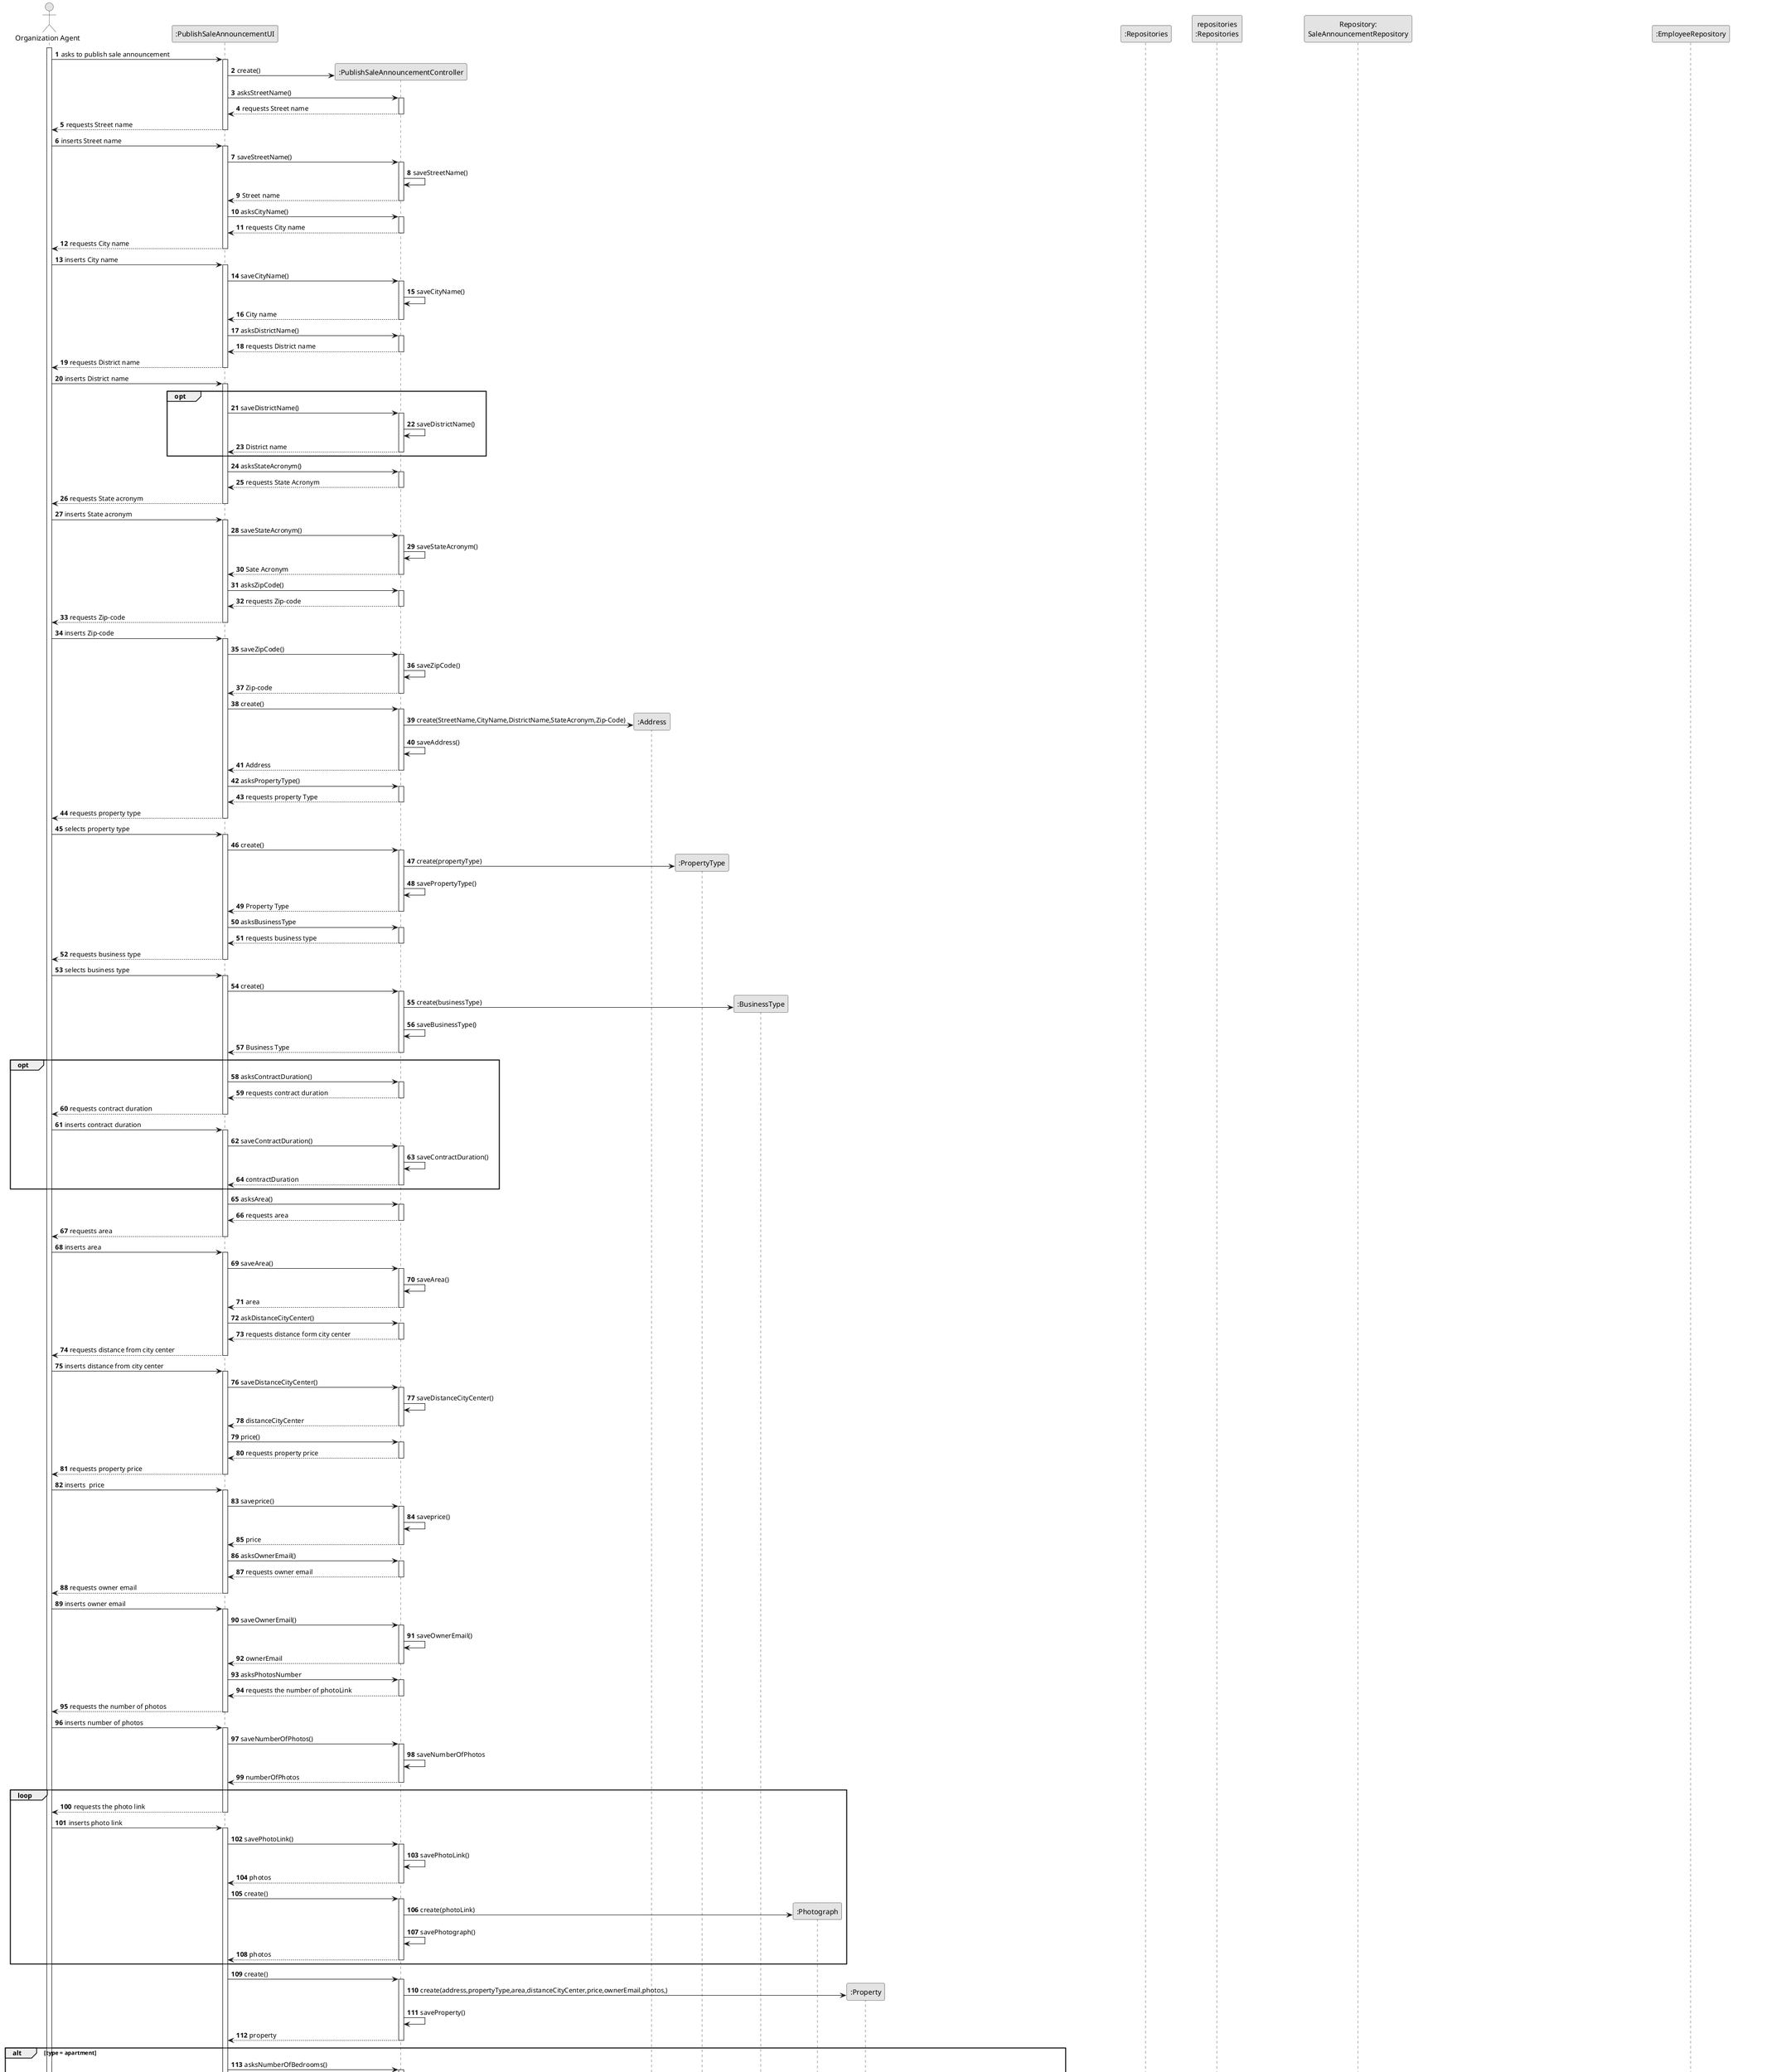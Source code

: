@startuml
skinparam monochrome true
skinparam packageStyle rectangle
skinparam shadowing false

autonumber


actor "Organization Agent" as ADM
participant ":PublishSaleAnnouncementUI" as UI
participant ":PublishSaleAnnouncementController" as CTRL
participant ":Address" as Ad
participant ":PropertyType" as PropType
participant ":BusinessType" as BusType
participant ":Photograph" as Photograph
participant ":Property" as Property
participant ":Dwelling" as Dwelling
participant ":House" as House
participant ":Commission" as Commission
participant ":Repositories" as RepositorySingleton
participant "repositories\n:Repositories" as PLAT
participant "Repository:\nSaleAnnouncementRepository" as SaleRep
participant ":SaleAnnouncement" as Sale
participant ":EmployeeRepository" as EmpRep



activate ADM

        ADM -> UI : asks to publish sale announcement
        activate UI

        UI -> CTRL** : create()

        UI -> CTRL : asksStreetName()
                activate CTRL
                CTRL --> UI: requests Street name
                deactivate


        UI --> ADM : requests Street name
        deactivate UI
        ADM -> UI : inserts Street name
        activate UI




        UI -> CTRL : saveStreetName()
                activate CTRL
                CTRL -> CTRL : saveStreetName()
                CTRL --> UI: Street name
                deactivate

        UI -> CTRL : asksCityName()
                activate CTRL
                CTRL --> UI: requests City name
                deactivate

        UI --> ADM : requests City name
        deactivate UI
        ADM -> UI : inserts City name
        activate UI
        UI -> CTRL : saveCityName()
            activate CTRL
            CTRL -> CTRL : saveCityName()
            CTRL --> UI: City name
            deactivate

        UI -> CTRL : asksDistrictName()
                activate CTRL

                CTRL --> UI: requests District name
                deactivate


        UI --> ADM : requests District name
        deactivate UI
        ADM -> UI : inserts District name
        activate UI
        opt
        UI -> CTRL : saveDistrictName()
                    activate CTRL
                    CTRL -> CTRL : saveDistrictName()
                    CTRL --> UI: District name
                    deactivate
        end

        UI -> CTRL : asksStateAcronym()
                activate CTRL

                CTRL --> UI: requests State Acronym
                deactivate


        UI --> ADM : requests State acronym
        deactivate UI
        ADM -> UI : inserts State acronym
        activate UI
        UI -> CTRL : saveStateAcronym()
                    activate CTRL
                    CTRL -> CTRL : saveStateAcronym()
                    CTRL --> UI: Sate Acronym
                    deactivate

        UI -> CTRL : asksZipCode()
                activate CTRL

                CTRL --> UI: requests Zip-code
                deactivate

        UI --> ADM : requests Zip-code
        deactivate UI
        ADM -> UI : inserts Zip-code
        activate UI
        UI -> CTRL : saveZipCode()
                    activate CTRL
                    CTRL -> CTRL : saveZipCode()
                    CTRL --> UI: Zip-code
                    deactivate

        UI -> CTRL : create()
                activate CTRL
                CTRL -> Ad** : create(StreetName,CityName,DistrictName,StateAcronym,Zip-Code)
                CTRL -> CTRL :saveAddress()
                CTRL --> UI: Address
                deactivate

        UI -> CTRL : asksPropertyType()
                activate CTRL

                CTRL --> UI: requests property Type
                deactivate

        UI --> ADM : requests property type
        deactivate UI
        ADM -> UI : selects property type
        activate UI

        UI -> CTRL : create()
                activate CTRL
                CTRL -> PropType** : create(propertyType)
                CTRL -> CTRL :savePropertyType()
                CTRL --> UI: Property Type
                deactivate

        UI -> CTRL : asksBusinessType
                activate CTRL

                CTRL --> UI: requests business type
                deactivate

        UI --> ADM : requests business type
        deactivate UI
        ADM -> UI : selects business type
        activate UI

        UI -> CTRL : create()
                        activate CTRL
                        CTRL -> BusType** : create(businessType)
                        CTRL -> CTRL :saveBusinessType()
                        CTRL --> UI: Business Type
                        deactivate

        opt
        UI -> CTRL : asksContractDuration()
                activate CTRL

                CTRL --> UI: requests contract duration
                deactivate

        UI --> ADM : requests contract duration
        deactivate UI
        ADM -> UI : inserts contract duration
        activate UI
        UI -> CTRL : saveContractDuration()
                activate CTRL
                CTRL -> CTRL : saveContractDuration()
                CTRL --> UI: contractDuration

                deactivate
        end


                UI -> CTRL : asksArea()
                        activate CTRL

                        CTRL --> UI: requests area
                        deactivate




        UI --> ADM : requests area
        deactivate UI
        ADM -> UI : inserts area
        activate UI
        UI -> CTRL : saveArea()
                activate CTRL
                CTRL -> CTRL : saveArea()
                CTRL --> UI: area
                deactivate

        UI -> CTRL : askDistanceCityCenter()
                activate CTRL
                CTRL --> UI: requests distance form city center
                deactivate

        UI --> ADM : requests distance from city center
        deactivate UI
        ADM -> UI : inserts distance from city center
        activate UI

        UI -> CTRL : saveDistanceCityCenter()
                activate CTRL
                CTRL -> CTRL : saveDistanceCityCenter()
                CTRL --> UI: distanceCityCenter
                deactivate


        UI -> CTRL : price()
                activate CTRL

                CTRL --> UI: requests property price
                deactivate

        UI --> ADM : requests property price
        deactivate UI
        ADM -> UI : inserts  price
        activate UI

        UI -> CTRL : saveprice()
                        activate CTRL
                        CTRL -> CTRL : saveprice()
                        CTRL --> UI: price
                        deactivate



        UI -> CTRL : asksOwnerEmail()
        activate CTRL
        CTRL --> UI : requests owner email
        deactivate






        UI --> ADM : requests owner email
                deactivate UI
                ADM -> UI : inserts owner email
                activate UI

        UI -> CTRL : saveOwnerEmail()
        activate CTRL
        CTRL -> CTRL : saveOwnerEmail()
        CTRL --> UI : ownerEmail
        deactivate

        UI -> CTRL : asksPhotosNumber
        activate CTRL
        CTRL --> UI : requests the number of photoLink
        deactivate






        UI --> ADM : requests the number of photos
        deactivate UI
        ADM -> UI : inserts number of photos
        activate UI
        UI -> CTRL : saveNumberOfPhotos()
                activate CTRL
                CTRL -> CTRL : saveNumberOfPhotos
                CTRL --> UI: numberOfPhotos
                deactivate

        loop
        UI --> ADM : requests the photo link
        deactivate UI
        ADM -> UI : inserts photo link
        activate UI
        UI -> CTRL : savePhotoLink()
                activate CTRL
                CTRL -> CTRL : savePhotoLink()
                CTRL --> UI: photos
                deactivate
                UI -> CTRL : create()
                        activate CTRL
                        CTRL -> Photograph** : create(photoLink)
                        CTRL -> CTRL : savePhotograph()
                        CTRL --> UI : photos
                        deactivate
        end

        UI -> CTRL : create()
        activate CTRL
        CTRL -> Property** : create(address,propertyType,area,distanceCityCenter,price,ownerEmail,photos,)
        CTRL -> CTRL : saveProperty()
        CTRL --> UI : property
        deactivate








        alt type = apartment

        UI -> CTRL : asksNumberOfBedrooms()
                activate CTRL

                CTRL --> UI: requests number of bedrooms
                deactivate


        UI --> ADM : requests number of bedrooms
        deactivate UI
        ADM -> UI : inserts number of bedrooms
        activate UI
        UI -> CTRL : saveNumberOfBedrooms()
                activate CTRL
                CTRL -> CTRL : saveNumberOfBedrooms()
                CTRL --> UI: number of bedrooms
                deactivate


        UI -> CTRL : asksNumberOfBathrooms()
                activate CTRL

                CTRL --> UI: requests number of bathrooms
                deactivate

        UI --> ADM : requests number of bathrooms
        deactivate UI
        ADM -> UI : inserts number of bathrooms
        opt
        activate UI
        UI -> CTRL : saveNumberOfBathrooms()
                activate CTRL
                CTRL -> CTRL : saveNumberOfBathrooms()
                CTRL --> UI: number of bathrooms
                deactivate

        end

        UI -> CTRL : asksNumberOfParkingSpaces()
                activate CTRL

                CTRL --> UI: requests number of parking spaces
                deactivate


        UI --> ADM : requests number of parking spaces
        deactivate UI
        ADM -> UI : inserts number of parking spaces
        activate UI
        UI -> CTRL : saveNumberOfParkingSpaces()
                activate CTRL
                CTRL -> CTRL : saveNumberOfParkingSpaces()
                CTRL --> UI: number of parking spaces
                deactivate


        UI -> CTRL : asksEquipmentInformation()
                activate CTRL

                CTRL --> UI: requests equipment information
                deactivate

        UI --> ADM : requests equipment information
        deactivate UI
        ADM -> UI : selects if it has central heating, air conditioning,\n both, none or rather not answer
        activate UI

        UI -> CTRL : saveEquipmentInformation()
                activate CTRL
                CTRL -> CTRL : saveEquipmentInformation()
                CTRL --> UI: equipmentInformation
                deactivate




        UI -> CTRL :create()
        activate CTRL
        CTRL -> Dwelling** : create(numberOfBedrooms,numberOfBathrooms,numberOfParkingSpaces,equipmentInformation)

        CTRL -> Property : setDwelling(Dwelling)
        activate Property
        Property -> Property : setDwelling(Dwelling)
        Property --> CTRL : Dwelling
        deactivate
        CTRL -> CTRL : saveDwelling()
        CTRL --> UI : Dwelling


        deactivate




        else type = house



        UI -> CTRL : asksNumberOfBedrooms()
                activate CTRL

                CTRL --> UI: requests number of bedrooms
                deactivate


        UI --> ADM : requests number of bedrooms
        deactivate UI
        ADM -> UI : inserts number of bedrooms
        activate UI
        UI -> CTRL : saveNumberOfBedrooms()
                activate CTRL
                CTRL -> CTRL : saveNumberOfBedrooms()
                CTRL --> UI: number of bedrooms
                deactivate


        UI -> CTRL : asksNumberOfBathrooms()
                activate CTRL

                CTRL --> UI: requests number of bathrooms
                deactivate

        UI --> ADM : requests number of bathrooms
        deactivate UI
        ADM -> UI : inserts number of bathrooms
        opt
        activate UI
        UI -> CTRL : saveNumberOfBathrooms()
                activate CTRL
                CTRL -> CTRL : saveNumberOfBathrooms()
                CTRL --> UI: number of bathrooms
                deactivate

        end

        UI -> CTRL : asksNumberOfParkingSpaces()
                activate CTRL

                CTRL --> UI: requests number of parking spaces
                deactivate


        UI --> ADM : requests number of parking spaces
        deactivate UI
        ADM -> UI : inserts number of parking spaces
        activate UI
        UI -> CTRL : saveNumberOfParkingSpaces()
                activate CTRL
                CTRL -> CTRL : saveNumberOfParkingSpaces()
                CTRL --> UI: number of parking spaces
                deactivate


        UI -> CTRL : asksEquipmentInformation()
                activate CTRL

                CTRL --> UI: requests equipment information
                deactivate

        UI --> ADM : requests equipment information
        deactivate UI
        ADM -> UI : selects if it has central heating, air conditioning,\n both, none or rather not answer
        activate UI

        UI -> CTRL : saveEquipmentInformation()
                activate CTRL
                CTRL -> CTRL : saveEquipmentInformation()
                CTRL --> UI: equipmentInformation
                deactivate









       UI -> CTRL :create()
               activate CTRL
               CTRL -> Dwelling** : create(numberOfBedrooms,numberOfBathrooms,numberOfParkingSpaces,equipments)

               CTRL -> Property : setDwelling(Dwelling)
               activate Property
               Property -> Property : setDwelling(Dwelling)
               Property --> CTRL : Dwelling
               deactivate
                       CTRL -> CTRL : saveDwelling()

               CTRL --> UI : Dwelling


               deactivate



        UI -> CTRL : asksBasement()
        activate CTRL
        CTRL -> UI : requests information about the basement
        deactivate


        UI --> ADM : requests information about the basement
        deactivate UI
        ADM -> UI : selects if it has a basement
        activate UI
        UI -> CTRL : savesBasementInformation()
                activate CTRL
                CTRL -> CTRL : savesBasementInformation()
                CTRL --> UI: basementInformation
                deactivate

        UI -> CTRL : asksInhabitableLoftInformation()
        activate CTRL
        CTRL --> UI : requests information about the inhabitable loft
        deactivate


        UI --> ADM : requests information about the inhabitable loft
        deactivate UI
        ADM -> UI : selects if it has a inhabitable loft
        activate UI
        UI -> CTRL : savesInhabitableLoftInformation()
                activate CTRL
                CTRL -> CTRL : savesInhabitableLoftInformation()
                CTRL --> UI: inhabitableLoftInformation
                deactivate




        UI -> CTRL : asksSunExposure()
        activate CTRL
        CTRL --> UI : requests the side exposed to the sun
        deactivate

        UI --> ADM : requests the side exposed to the sun
        deactivate UI
        opt
        ADM -> UI : selects the side exposed to the sun
        activate UI
        UI -> CTRL : savesSunExposure()
                        activate CTRL
                        CTRL -> CTRL : savesSunExposure()
                        CTRL --> UI: sunExposure
                        deactivate
        end
        UI -> CTRL :create()
        activate CTRL
        CTRL -> House** :create(basementInformation,inhabitableLoftInformation,sunExposure)
        CTRL -> Dwelling :setHouse(house)
        activate Dwelling
        Dwelling -> Dwelling : setHouse(house)
        Dwelling --> CTRL : house
        deactivate
        CTRL -> CTRL : saveHouse()

        CTRL --> UI : house
        deactivate

        else type = land

        end alt

        UI -> CTRL : askTypeOfCommission()
                activate CTRL

                CTRL --> UI: requests type of commission
                deactivate


        UI --> ADM : requests the type of commission
        deactivate UI
        ADM -> UI : selects the type of commission
        activate UI
        UI -> CTRL : savesCommissionType()
                activate CTRL
                CTRL -> CTRL : savesCommissionType()
                CTRL --> UI: commissionType
                deactivate


        UI -> CTRL : askCommissionValue()
        activate CTRL
        CTRL --> UI : requests the commission value
        deactivate

        UI --> ADM : requests the commission value
        deactivate UI
        ADM -> UI : inserts the commission value
        activate UI
        UI -> CTRL : savesCommissionValue()
                activate CTRL
                CTRL -> CTRL : savesCommissionValue()
                CTRL --> UI: commissionValue
                deactivate

                UI -> CTRL :create()
                activate CTRL
                CTRL -> Commission** : create(commissionType,commissionValue)
                CTRL -> CTRL : saveCommission()
                CTRL --> UI : commission
                deactivate


                UI -> CTRL : createSaleAnnouncement()
                activate CTRL
                CTRL -> RepositorySingleton : getInstance()
                        activate RepositorySingleton
                            RepositorySingleton -> RepositorySingleton :getInstance()
                            RepositorySingleton --> CTRL: repositories
                        deactivate RepositorySingleton

                        CTRL -> PLAT : getSaleAnnouncementsRepository()
                        activate PLAT
                            PLAT -> PLAT : getSaleAnnouncementsRepository()
                            PLAT --> CTRL : saleAnnouncementRepository
                        deactivate PLAT

                        CTRL -> SaleRep : createSaleAnnouncement()
                        activate SaleRep
                        SaleRep -> Sale** : create(property,commission,businessType,contractDuration)
                        SaleRep -> Sale :setTodayDate()
                        activate Sale
                        Sale -> Sale : setTodayDate()
                        Sale --> SaleRep : saleAnnouncement
                        deactivate
                        SaleRep --> CTRL : saleAnnouncement
                        deactivate
                        CTRL --> UI : saleAnnouncement
                        deactivate

                        UI -> CTRL : sendSms()
                        activate CTRL





                        CTRL -> RepositorySingleton : getInstance()
                            activate RepositorySingleton
                                RepositorySingleton -> RepositorySingleton : getInstance()
                                RepositorySingleton --> CTRL: repositories
                            deactivate RepositorySingleton

                            CTRL -> PLAT : getEmployeeRepository()
                            activate PLAT
                                PLAT -> PLAT : getEmployeeRepository()
                                PLAT --> CTRL : EmployeeRepository
                            deactivate PLAT

                            CTRL -> EmpRep : getAgentName()
                            activate EmpRep
                            EmpRep -> EmpRep : getAgentName()
                            EmpRep --> CTRL : agentName
                            deactivate
                            CTRL -> EmpRep : getAgentPhoneNumber()
                            activate EmpRep
                            EmpRep -> EmpRep : getAgentPhoneNumber()
                            EmpRep --> CTRL : agentPhoneNumber
                            deactivate






                        CTRL -> CTRL : sendSms(ownerEmail,address,\nagentName,agentPhoneNumber)



                        CTRL --> UI : sms
                        deactivate



                        UI --> ADM : confirmation that the add has been created \n and that the sms has been sent

        deactivate UI






@enduml